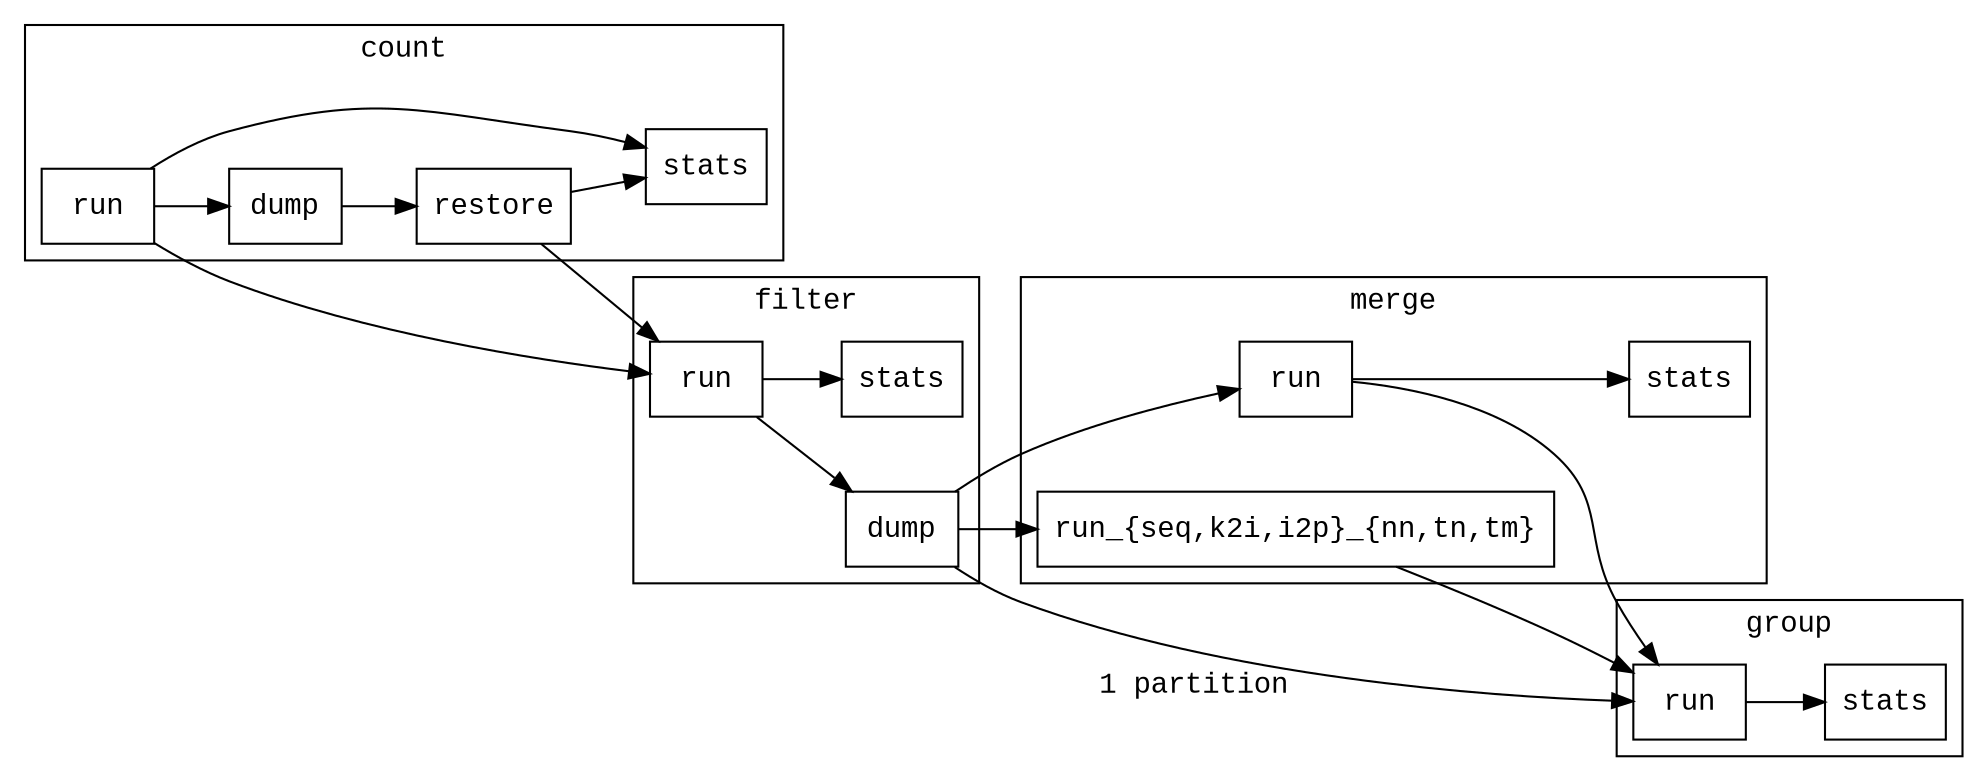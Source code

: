 digraph stage_deps {
    graph [fontname = "Liberation Mono", nodesep = 0.5];
    node [fontname = "Liberation Mono", shape = box];
    edge [fontname = "Liberation Mono"];

    rankdir=LR;

    subgraph cluster_0 {
        label = "count"
        color = black;
        "count:run" [label = run];
        "count:dump" [label = dump];
        "count:stats" [label = stats];
        "count:restore" [label = restore];
    }

    subgraph cluster_1 {
        label = "filter"
        color = black;
        "filter:run" [label = run];
        "filter:dump" [label = dump];
        "filter:stats" [label = stats];
    }

    subgraph cluster_2 {
        label = "merge"
        color = black;
        "merge:run" [label = run];
        "merge:run_{seq,k2i,i2p}_{nn,tn,tm}"
            [label = "run_{seq,k2i,i2p}_{nn,tn,tm}"];
        "merge:stats" [label = stats];
    }

    subgraph cluster_3 {
        label = "group"
        color = black;
        "group:run" [label = run];
        "group:stats" [label = stats];
    }

    "count:run" -> "count:dump"
    "count:run" -> "count:stats"
    "count:dump" -> "count:restore"
    "count:restore" -> "count:stats"
    "count:run" -> "filter:run"
    "count:restore" -> "filter:run"

    "filter:run" -> "filter:dump"
    "filter:run" -> "filter:stats"
    "filter:dump" -> "merge:run"
    "filter:dump" -> "merge:run_{seq,k2i,i2p}_{nn,tn,tm}"

    "merge:run" -> "merge:stats"
    "merge:run" -> "group:run"
    "merge:run_{seq,k2i,i2p}_{nn,tn,tm}" -> "group:run"

    "filter:dump" -> "group:run" [xlabel = "1 partition"];

    "group:run" -> "group:stats"
}

